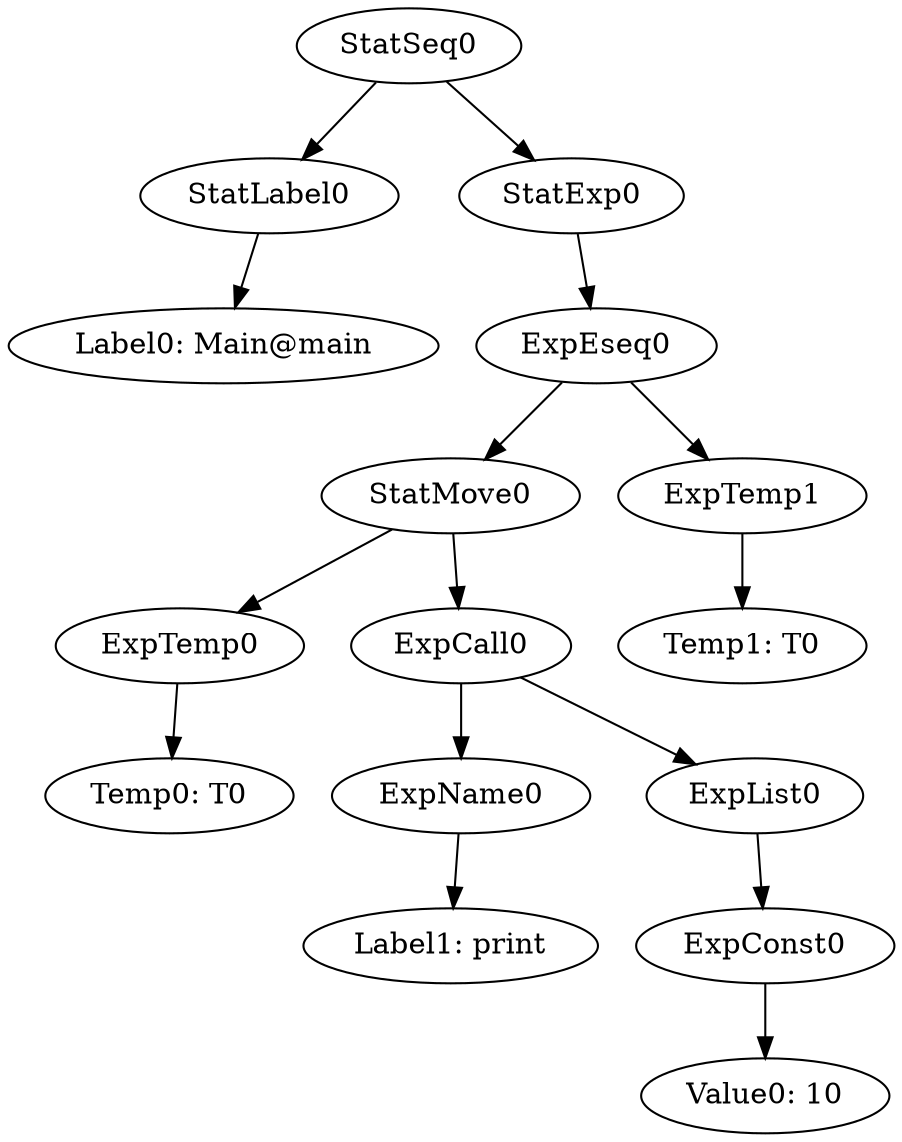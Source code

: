 digraph {
	ordering = out;
	StatMove0 -> ExpTemp0;
	StatMove0 -> ExpCall0;
	StatExp0 -> ExpEseq0;
	ExpTemp0 -> "Temp0: T0";
	StatSeq0 -> StatLabel0;
	StatSeq0 -> StatExp0;
	StatLabel0 -> "Label0: Main@main";
	ExpConst0 -> "Value0: 10";
	ExpName0 -> "Label1: print";
	ExpCall0 -> ExpName0;
	ExpCall0 -> ExpList0;
	ExpList0 -> ExpConst0;
	ExpEseq0 -> StatMove0;
	ExpEseq0 -> ExpTemp1;
	ExpTemp1 -> "Temp1: T0";
}

